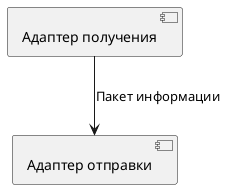 @startuml Простейшая интеграция

component "Адаптер получения" as АП
component "Адаптер отправки" as АО

АП --> АО : Пакет информации

@enduml